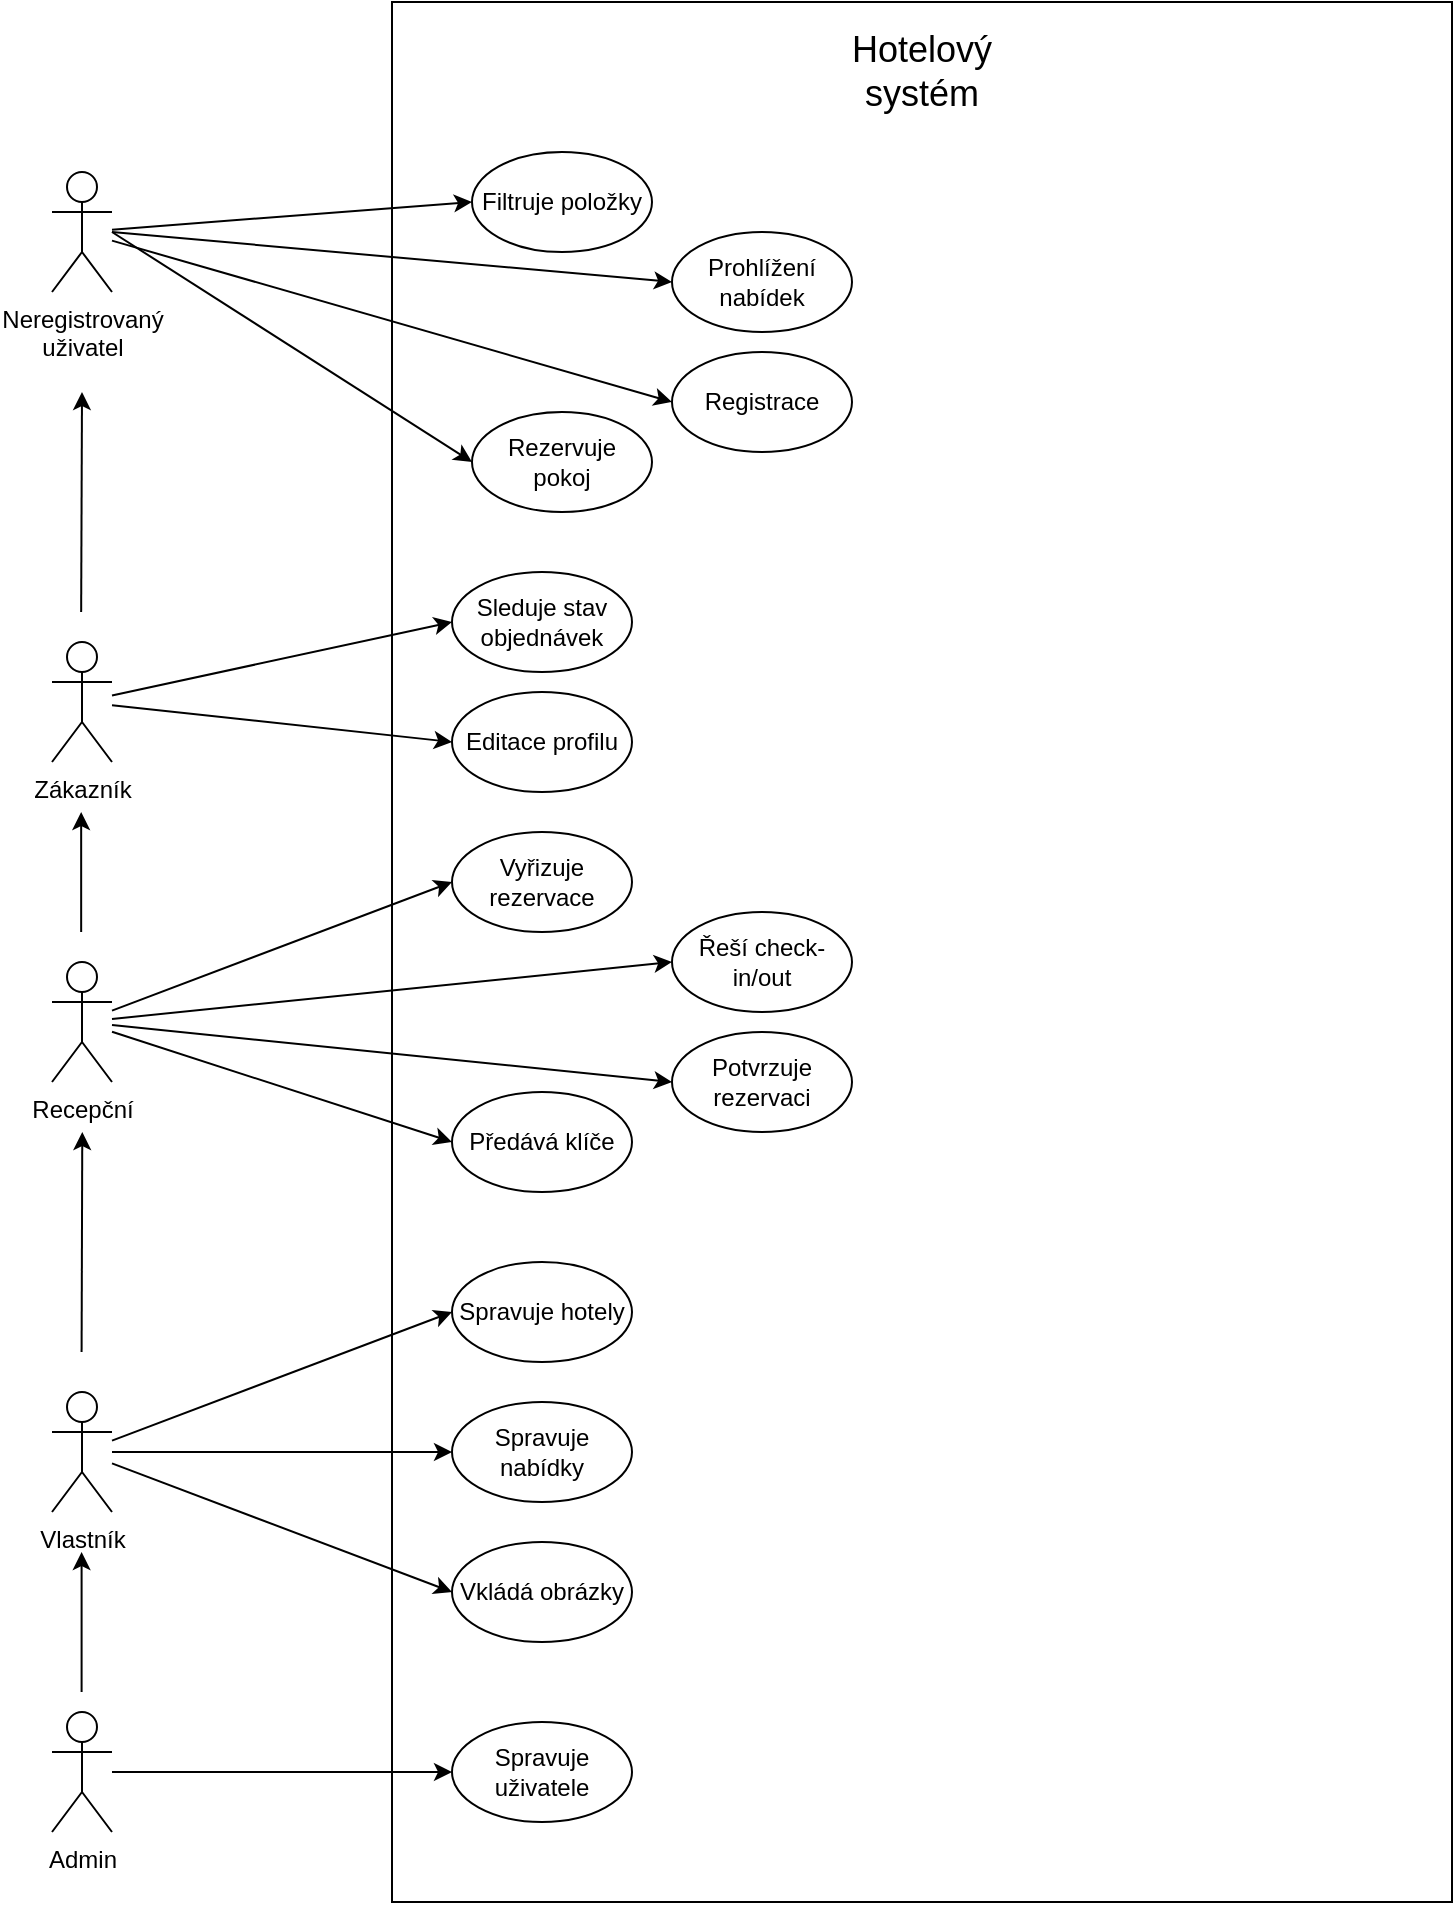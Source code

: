 <mxfile version="13.7.6" type="github"><diagram name="Page-1" id="c4acf3e9-155e-7222-9cf6-157b1a14988f"><mxGraphModel dx="1185" dy="659" grid="1" gridSize="10" guides="1" tooltips="1" connect="1" arrows="1" fold="1" page="1" pageScale="1" pageWidth="850" pageHeight="1100" background="#ffffff" math="0" shadow="0"><root><mxCell id="0"/><mxCell id="1" parent="0"/><mxCell id="iG8TQ1-wXwLZdfALGEOM-9" value="Admin" style="shape=umlActor;verticalLabelPosition=bottom;verticalAlign=top;html=1;outlineConnect=0;" vertex="1" parent="1"><mxGeometry x="50" y="930" width="30" height="60" as="geometry"/></mxCell><mxCell id="iG8TQ1-wXwLZdfALGEOM-15" value="Vlastník" style="shape=umlActor;verticalLabelPosition=bottom;verticalAlign=top;html=1;outlineConnect=0;" vertex="1" parent="1"><mxGeometry x="50" y="770" width="30" height="60" as="geometry"/></mxCell><mxCell id="iG8TQ1-wXwLZdfALGEOM-16" value="Recepční" style="shape=umlActor;verticalLabelPosition=bottom;verticalAlign=top;html=1;outlineConnect=0;" vertex="1" parent="1"><mxGeometry x="50" y="555" width="30" height="60" as="geometry"/></mxCell><mxCell id="iG8TQ1-wXwLZdfALGEOM-17" value="Zákazník" style="shape=umlActor;verticalLabelPosition=bottom;verticalAlign=top;html=1;outlineConnect=0;" vertex="1" parent="1"><mxGeometry x="50" y="395" width="30" height="60" as="geometry"/></mxCell><mxCell id="iG8TQ1-wXwLZdfALGEOM-19" value="Neregistrovaný&lt;br&gt;uživatel" style="shape=umlActor;verticalLabelPosition=bottom;verticalAlign=top;html=1;outlineConnect=0;" vertex="1" parent="1"><mxGeometry x="50" y="160" width="30" height="60" as="geometry"/></mxCell><mxCell id="iG8TQ1-wXwLZdfALGEOM-20" value="" style="rounded=0;whiteSpace=wrap;html=1;" vertex="1" parent="1"><mxGeometry x="220" y="75" width="530" height="950" as="geometry"/></mxCell><mxCell id="iG8TQ1-wXwLZdfALGEOM-21" value="&lt;font style=&quot;font-size: 18px&quot;&gt;Hotelový systém&lt;/font&gt;" style="text;html=1;strokeColor=none;fillColor=none;align=center;verticalAlign=middle;whiteSpace=wrap;rounded=0;" vertex="1" parent="1"><mxGeometry x="420" y="90" width="130" height="40" as="geometry"/></mxCell><mxCell id="iG8TQ1-wXwLZdfALGEOM-24" value="Sleduje stav&lt;br&gt;objednávek" style="ellipse;whiteSpace=wrap;html=1;" vertex="1" parent="1"><mxGeometry x="250" y="360" width="90" height="50" as="geometry"/></mxCell><mxCell id="iG8TQ1-wXwLZdfALGEOM-26" value="Filtruje položky" style="ellipse;whiteSpace=wrap;html=1;" vertex="1" parent="1"><mxGeometry x="260" y="150" width="90" height="50" as="geometry"/></mxCell><mxCell id="iG8TQ1-wXwLZdfALGEOM-27" value="Rezervuje&lt;br&gt;pokoj" style="ellipse;whiteSpace=wrap;html=1;" vertex="1" parent="1"><mxGeometry x="260" y="280" width="90" height="50" as="geometry"/></mxCell><mxCell id="iG8TQ1-wXwLZdfALGEOM-29" value="Vyřizuje rezervace " style="ellipse;whiteSpace=wrap;html=1;" vertex="1" parent="1"><mxGeometry x="250" y="490" width="90" height="50" as="geometry"/></mxCell><mxCell id="iG8TQ1-wXwLZdfALGEOM-32" value="Předává klíče" style="ellipse;whiteSpace=wrap;html=1;" vertex="1" parent="1"><mxGeometry x="250" y="620" width="90" height="50" as="geometry"/></mxCell><mxCell id="iG8TQ1-wXwLZdfALGEOM-33" value="Řeší check-in/out" style="ellipse;whiteSpace=wrap;html=1;" vertex="1" parent="1"><mxGeometry x="360" y="530" width="90" height="50" as="geometry"/></mxCell><mxCell id="iG8TQ1-wXwLZdfALGEOM-34" value="Potvrzuje rezervaci" style="ellipse;whiteSpace=wrap;html=1;" vertex="1" parent="1"><mxGeometry x="360" y="590" width="90" height="50" as="geometry"/></mxCell><mxCell id="iG8TQ1-wXwLZdfALGEOM-38" value="Spravuje nabídky " style="ellipse;whiteSpace=wrap;html=1;" vertex="1" parent="1"><mxGeometry x="250" y="775" width="90" height="50" as="geometry"/></mxCell><mxCell id="iG8TQ1-wXwLZdfALGEOM-39" value="Spravuje hotely " style="ellipse;whiteSpace=wrap;html=1;" vertex="1" parent="1"><mxGeometry x="250" y="705" width="90" height="50" as="geometry"/></mxCell><mxCell id="iG8TQ1-wXwLZdfALGEOM-40" value="&lt;div&gt;Vkládá obrázky&lt;/div&gt;" style="ellipse;whiteSpace=wrap;html=1;" vertex="1" parent="1"><mxGeometry x="250" y="845" width="90" height="50" as="geometry"/></mxCell><mxCell id="iG8TQ1-wXwLZdfALGEOM-41" value="" style="endArrow=classic;html=1;entryX=0;entryY=0.5;entryDx=0;entryDy=0;" edge="1" parent="1" source="iG8TQ1-wXwLZdfALGEOM-19" target="iG8TQ1-wXwLZdfALGEOM-26"><mxGeometry width="50" height="50" relative="1" as="geometry"><mxPoint x="440" y="260" as="sourcePoint"/><mxPoint x="490" y="210" as="targetPoint"/></mxGeometry></mxCell><mxCell id="iG8TQ1-wXwLZdfALGEOM-43" value="" style="endArrow=classic;html=1;entryX=0;entryY=0.5;entryDx=0;entryDy=0;" edge="1" parent="1" source="iG8TQ1-wXwLZdfALGEOM-17" target="iG8TQ1-wXwLZdfALGEOM-24"><mxGeometry width="50" height="50" relative="1" as="geometry"><mxPoint x="440" y="420" as="sourcePoint"/><mxPoint x="490" y="370" as="targetPoint"/></mxGeometry></mxCell><mxCell id="iG8TQ1-wXwLZdfALGEOM-44" value="Prohlížení nabídek" style="ellipse;whiteSpace=wrap;html=1;" vertex="1" parent="1"><mxGeometry x="360" y="190" width="90" height="50" as="geometry"/></mxCell><mxCell id="iG8TQ1-wXwLZdfALGEOM-45" value="" style="endArrow=classic;html=1;entryX=0;entryY=0.5;entryDx=0;entryDy=0;" edge="1" parent="1" target="iG8TQ1-wXwLZdfALGEOM-44"><mxGeometry width="50" height="50" relative="1" as="geometry"><mxPoint x="80" y="190" as="sourcePoint"/><mxPoint x="490" y="320" as="targetPoint"/></mxGeometry></mxCell><mxCell id="iG8TQ1-wXwLZdfALGEOM-46" value="" style="endArrow=classic;html=1;entryX=0;entryY=0.5;entryDx=0;entryDy=0;" edge="1" parent="1" target="iG8TQ1-wXwLZdfALGEOM-27"><mxGeometry width="50" height="50" relative="1" as="geometry"><mxPoint x="80" y="190" as="sourcePoint"/><mxPoint x="500" y="240" as="targetPoint"/></mxGeometry></mxCell><mxCell id="iG8TQ1-wXwLZdfALGEOM-47" value="" style="endArrow=classic;html=1;" edge="1" parent="1"><mxGeometry width="50" height="50" relative="1" as="geometry"><mxPoint x="64.58" y="380" as="sourcePoint"/><mxPoint x="65" y="270" as="targetPoint"/></mxGeometry></mxCell><mxCell id="iG8TQ1-wXwLZdfALGEOM-48" value="" style="endArrow=classic;html=1;entryX=0;entryY=0.5;entryDx=0;entryDy=0;" edge="1" parent="1" source="iG8TQ1-wXwLZdfALGEOM-16" target="iG8TQ1-wXwLZdfALGEOM-29"><mxGeometry width="50" height="50" relative="1" as="geometry"><mxPoint x="380" y="470" as="sourcePoint"/><mxPoint x="430" y="420" as="targetPoint"/></mxGeometry></mxCell><mxCell id="iG8TQ1-wXwLZdfALGEOM-49" value="" style="endArrow=classic;html=1;entryX=0;entryY=0.5;entryDx=0;entryDy=0;" edge="1" parent="1" source="iG8TQ1-wXwLZdfALGEOM-16" target="iG8TQ1-wXwLZdfALGEOM-34"><mxGeometry width="50" height="50" relative="1" as="geometry"><mxPoint x="380" y="560" as="sourcePoint"/><mxPoint x="430" y="510" as="targetPoint"/></mxGeometry></mxCell><mxCell id="iG8TQ1-wXwLZdfALGEOM-50" value="" style="endArrow=classic;html=1;entryX=0;entryY=0.5;entryDx=0;entryDy=0;" edge="1" parent="1" source="iG8TQ1-wXwLZdfALGEOM-16" target="iG8TQ1-wXwLZdfALGEOM-32"><mxGeometry width="50" height="50" relative="1" as="geometry"><mxPoint x="120" y="570" as="sourcePoint"/><mxPoint x="430" y="510" as="targetPoint"/></mxGeometry></mxCell><mxCell id="iG8TQ1-wXwLZdfALGEOM-54" value="" style="endArrow=classic;html=1;entryX=0;entryY=0.5;entryDx=0;entryDy=0;" edge="1" parent="1" source="iG8TQ1-wXwLZdfALGEOM-15" target="iG8TQ1-wXwLZdfALGEOM-39"><mxGeometry width="50" height="50" relative="1" as="geometry"><mxPoint x="420" y="750" as="sourcePoint"/><mxPoint x="470" y="700" as="targetPoint"/></mxGeometry></mxCell><mxCell id="iG8TQ1-wXwLZdfALGEOM-55" value="" style="endArrow=classic;html=1;entryX=0;entryY=0.5;entryDx=0;entryDy=0;" edge="1" parent="1" source="iG8TQ1-wXwLZdfALGEOM-15" target="iG8TQ1-wXwLZdfALGEOM-40"><mxGeometry width="50" height="50" relative="1" as="geometry"><mxPoint x="160" y="810" as="sourcePoint"/><mxPoint x="470" y="700" as="targetPoint"/></mxGeometry></mxCell><mxCell id="iG8TQ1-wXwLZdfALGEOM-57" value="" style="endArrow=classic;html=1;entryX=0;entryY=0.5;entryDx=0;entryDy=0;" edge="1" parent="1" source="iG8TQ1-wXwLZdfALGEOM-15" target="iG8TQ1-wXwLZdfALGEOM-38"><mxGeometry width="50" height="50" relative="1" as="geometry"><mxPoint x="560" y="730" as="sourcePoint"/><mxPoint x="610" y="680" as="targetPoint"/></mxGeometry></mxCell><mxCell id="iG8TQ1-wXwLZdfALGEOM-58" value="" style="endArrow=classic;html=1;entryX=0;entryY=0.5;entryDx=0;entryDy=0;" edge="1" parent="1" source="iG8TQ1-wXwLZdfALGEOM-16" target="iG8TQ1-wXwLZdfALGEOM-33"><mxGeometry width="50" height="50" relative="1" as="geometry"><mxPoint x="560" y="730" as="sourcePoint"/><mxPoint x="610" y="680" as="targetPoint"/></mxGeometry></mxCell><mxCell id="iG8TQ1-wXwLZdfALGEOM-59" value="Spravuje uživatele " style="ellipse;whiteSpace=wrap;html=1;" vertex="1" parent="1"><mxGeometry x="250" y="935" width="90" height="50" as="geometry"/></mxCell><mxCell id="iG8TQ1-wXwLZdfALGEOM-60" value="" style="endArrow=classic;html=1;entryX=0;entryY=0.5;entryDx=0;entryDy=0;" edge="1" parent="1" source="iG8TQ1-wXwLZdfALGEOM-9" target="iG8TQ1-wXwLZdfALGEOM-59"><mxGeometry width="50" height="50" relative="1" as="geometry"><mxPoint x="150" y="960" as="sourcePoint"/><mxPoint x="590" y="920" as="targetPoint"/></mxGeometry></mxCell><mxCell id="iG8TQ1-wXwLZdfALGEOM-61" value="" style="endArrow=classic;html=1;" edge="1" parent="1"><mxGeometry width="50" height="50" relative="1" as="geometry"><mxPoint x="64.58" y="540" as="sourcePoint"/><mxPoint x="64.58" y="480" as="targetPoint"/></mxGeometry></mxCell><mxCell id="iG8TQ1-wXwLZdfALGEOM-62" value="" style="endArrow=classic;html=1;" edge="1" parent="1"><mxGeometry width="50" height="50" relative="1" as="geometry"><mxPoint x="64.8" y="750" as="sourcePoint"/><mxPoint x="65.14" y="640" as="targetPoint"/></mxGeometry></mxCell><mxCell id="iG8TQ1-wXwLZdfALGEOM-63" value="" style="endArrow=classic;html=1;" edge="1" parent="1"><mxGeometry width="50" height="50" relative="1" as="geometry"><mxPoint x="64.8" y="920" as="sourcePoint"/><mxPoint x="64.8" y="850" as="targetPoint"/></mxGeometry></mxCell><mxCell id="iG8TQ1-wXwLZdfALGEOM-64" value="Registrace" style="ellipse;whiteSpace=wrap;html=1;" vertex="1" parent="1"><mxGeometry x="360" y="250" width="90" height="50" as="geometry"/></mxCell><mxCell id="iG8TQ1-wXwLZdfALGEOM-65" value="" style="endArrow=classic;html=1;entryX=0;entryY=0.5;entryDx=0;entryDy=0;" edge="1" parent="1" source="iG8TQ1-wXwLZdfALGEOM-19" target="iG8TQ1-wXwLZdfALGEOM-64"><mxGeometry width="50" height="50" relative="1" as="geometry"><mxPoint x="120" y="240" as="sourcePoint"/><mxPoint x="540" y="270" as="targetPoint"/></mxGeometry></mxCell><mxCell id="iG8TQ1-wXwLZdfALGEOM-67" value="Editace profilu" style="ellipse;whiteSpace=wrap;html=1;" vertex="1" parent="1"><mxGeometry x="250" y="420" width="90" height="50" as="geometry"/></mxCell><mxCell id="iG8TQ1-wXwLZdfALGEOM-68" value="" style="endArrow=classic;html=1;entryX=0;entryY=0.5;entryDx=0;entryDy=0;" edge="1" parent="1" source="iG8TQ1-wXwLZdfALGEOM-17" target="iG8TQ1-wXwLZdfALGEOM-67"><mxGeometry width="50" height="50" relative="1" as="geometry"><mxPoint x="150" y="436.483" as="sourcePoint"/><mxPoint x="320" y="413.51" as="targetPoint"/></mxGeometry></mxCell></root></mxGraphModel></diagram></mxfile>